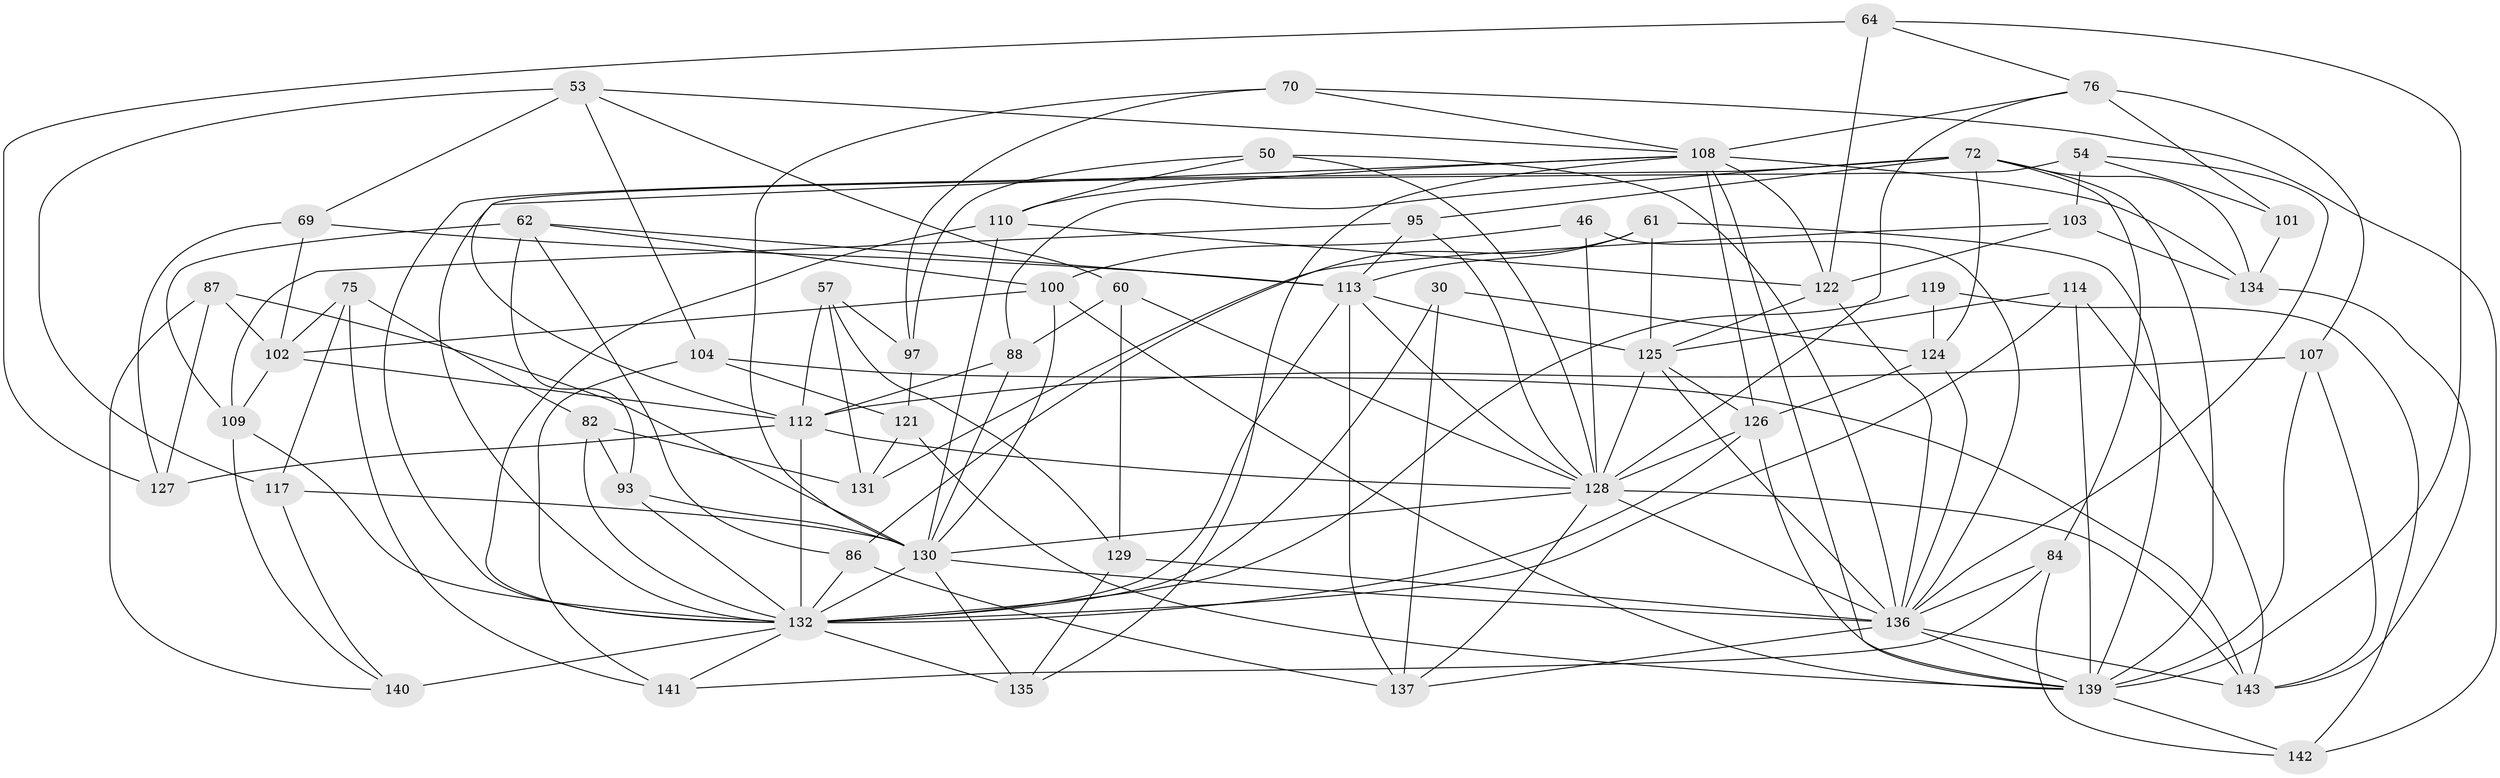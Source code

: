 // original degree distribution, {4: 1.0}
// Generated by graph-tools (version 1.1) at 2025/04/03/04/25 22:04:12]
// undirected, 57 vertices, 153 edges
graph export_dot {
graph [start="1"]
  node [color=gray90,style=filled];
  30;
  46;
  50 [super="+19"];
  53 [super="+43"];
  54;
  57;
  60;
  61;
  62 [super="+39"];
  64;
  69;
  70;
  72 [super="+56"];
  75;
  76 [super="+67"];
  82;
  84;
  86;
  87;
  88;
  93 [super="+92"];
  95 [super="+94"];
  97;
  100 [super="+7"];
  101;
  102 [super="+73+98"];
  103;
  104 [super="+23"];
  107;
  108 [super="+81"];
  109 [super="+16"];
  110 [super="+35+48"];
  112 [super="+80+106"];
  113 [super="+3+29+8+105"];
  114;
  117;
  119;
  121;
  122 [super="+51+68"];
  124 [super="+77"];
  125 [super="+116"];
  126 [super="+96+5+66"];
  127;
  128 [super="+12+120+115+118"];
  129;
  130 [super="+13+31+58+74"];
  131;
  132 [super="+34+91+59"];
  134 [super="+99"];
  135;
  136 [super="+18+65+41+78+90+133"];
  137 [super="+20+42"];
  139 [super="+32+89"];
  140 [super="+123"];
  141;
  142;
  143 [super="+138"];
  30 -- 137 [weight=2];
  30 -- 124;
  30 -- 132;
  46 -- 100 [weight=2];
  46 -- 128;
  46 -- 136;
  50 -- 110 [weight=2];
  50 -- 128 [weight=2];
  50 -- 97;
  50 -- 136;
  53 -- 117;
  53 -- 69;
  53 -- 104 [weight=2];
  53 -- 60;
  53 -- 108;
  54 -- 101;
  54 -- 136;
  54 -- 103;
  54 -- 132;
  57 -- 131;
  57 -- 129;
  57 -- 97;
  57 -- 112;
  60 -- 129;
  60 -- 88;
  60 -- 128;
  61 -- 86;
  61 -- 113;
  61 -- 139;
  61 -- 125;
  62 -- 86;
  62 -- 109 [weight=2];
  62 -- 113;
  62 -- 100;
  62 -- 93;
  64 -- 122;
  64 -- 76;
  64 -- 127;
  64 -- 139;
  69 -- 127;
  69 -- 113;
  69 -- 102;
  70 -- 97;
  70 -- 142;
  70 -- 130;
  70 -- 108;
  72 -- 88;
  72 -- 95 [weight=2];
  72 -- 134;
  72 -- 124;
  72 -- 84;
  72 -- 132;
  72 -- 139;
  75 -- 141;
  75 -- 82;
  75 -- 117;
  75 -- 102;
  76 -- 101 [weight=2];
  76 -- 107;
  76 -- 108;
  76 -- 128;
  82 -- 131;
  82 -- 132;
  82 -- 93;
  84 -- 141;
  84 -- 142;
  84 -- 136;
  86 -- 132;
  86 -- 137;
  87 -- 127;
  87 -- 140;
  87 -- 130;
  87 -- 102;
  88 -- 130;
  88 -- 112;
  93 -- 130 [weight=2];
  93 -- 132 [weight=2];
  95 -- 113 [weight=2];
  95 -- 128;
  95 -- 109;
  97 -- 121;
  100 -- 130;
  100 -- 139;
  100 -- 102;
  101 -- 134;
  102 -- 109;
  102 -- 112 [weight=3];
  103 -- 131;
  103 -- 134;
  103 -- 122;
  104 -- 141;
  104 -- 121;
  104 -- 143 [weight=2];
  107 -- 112;
  107 -- 139;
  107 -- 143;
  108 -- 112;
  108 -- 126 [weight=2];
  108 -- 134 [weight=2];
  108 -- 135;
  108 -- 110;
  108 -- 139;
  108 -- 122;
  109 -- 140;
  109 -- 132;
  110 -- 122;
  110 -- 130 [weight=2];
  110 -- 132 [weight=2];
  112 -- 128 [weight=4];
  112 -- 127;
  112 -- 132 [weight=2];
  113 -- 137 [weight=3];
  113 -- 125 [weight=2];
  113 -- 132 [weight=4];
  113 -- 128 [weight=2];
  114 -- 139;
  114 -- 132;
  114 -- 143;
  114 -- 125;
  117 -- 130;
  117 -- 140;
  119 -- 142;
  119 -- 132 [weight=2];
  119 -- 124;
  121 -- 131;
  121 -- 139;
  122 -- 136 [weight=2];
  122 -- 125 [weight=2];
  124 -- 136 [weight=2];
  124 -- 126;
  125 -- 126;
  125 -- 136;
  125 -- 128 [weight=2];
  126 -- 139 [weight=2];
  126 -- 128 [weight=5];
  126 -- 132;
  128 -- 137;
  128 -- 143 [weight=2];
  128 -- 130;
  128 -- 136 [weight=3];
  129 -- 135;
  129 -- 136;
  130 -- 135;
  130 -- 136 [weight=2];
  130 -- 132;
  132 -- 140 [weight=3];
  132 -- 141;
  132 -- 135;
  134 -- 143;
  136 -- 137;
  136 -- 139 [weight=3];
  136 -- 143;
  139 -- 142;
}
